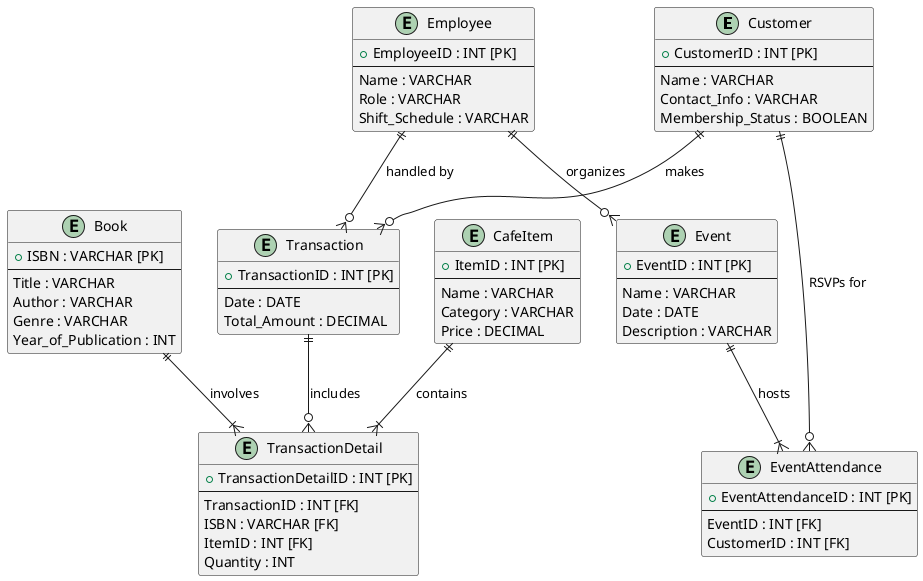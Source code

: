 @startuml
entity Customer {
  + CustomerID : INT [PK]
  --
  Name : VARCHAR
  Contact_Info : VARCHAR
  Membership_Status : BOOLEAN
}

entity Book {
  + ISBN : VARCHAR [PK]
  --
  Title : VARCHAR
  Author : VARCHAR
  Genre : VARCHAR
  Year_of_Publication : INT
}

entity CafeItem {
  + ItemID : INT [PK]
  --
  Name : VARCHAR
  Category : VARCHAR
  Price : DECIMAL
}

entity Employee {
  + EmployeeID : INT [PK]
  --
  Name : VARCHAR
  Role : VARCHAR
  Shift_Schedule : VARCHAR
}

entity Transaction {
  + TransactionID : INT [PK]
  --
  Date : DATE
  Total_Amount : DECIMAL
}

entity Event {
  + EventID : INT [PK]
  --
  Name : VARCHAR
  Date : DATE
  Description : VARCHAR
}

entity TransactionDetail {
  + TransactionDetailID : INT [PK]
  --
  TransactionID : INT [FK]
  ISBN : VARCHAR [FK]
  ItemID : INT [FK]
  Quantity : INT
}

entity EventAttendance {
  + EventAttendanceID : INT [PK]
  --
  EventID : INT [FK]
  CustomerID : INT [FK]
}

Customer ||--o{ Transaction : "makes"
Transaction ||--o{ TransactionDetail : "includes"
Book ||--|{ TransactionDetail : "involves"
CafeItem ||--|{ TransactionDetail : "contains"
Employee ||--o{ Transaction : "handled by"
Customer ||--o{ EventAttendance : "RSVPs for"
Event ||--|{ EventAttendance : "hosts"
Employee ||--o{ Event : "organizes"
@enduml
